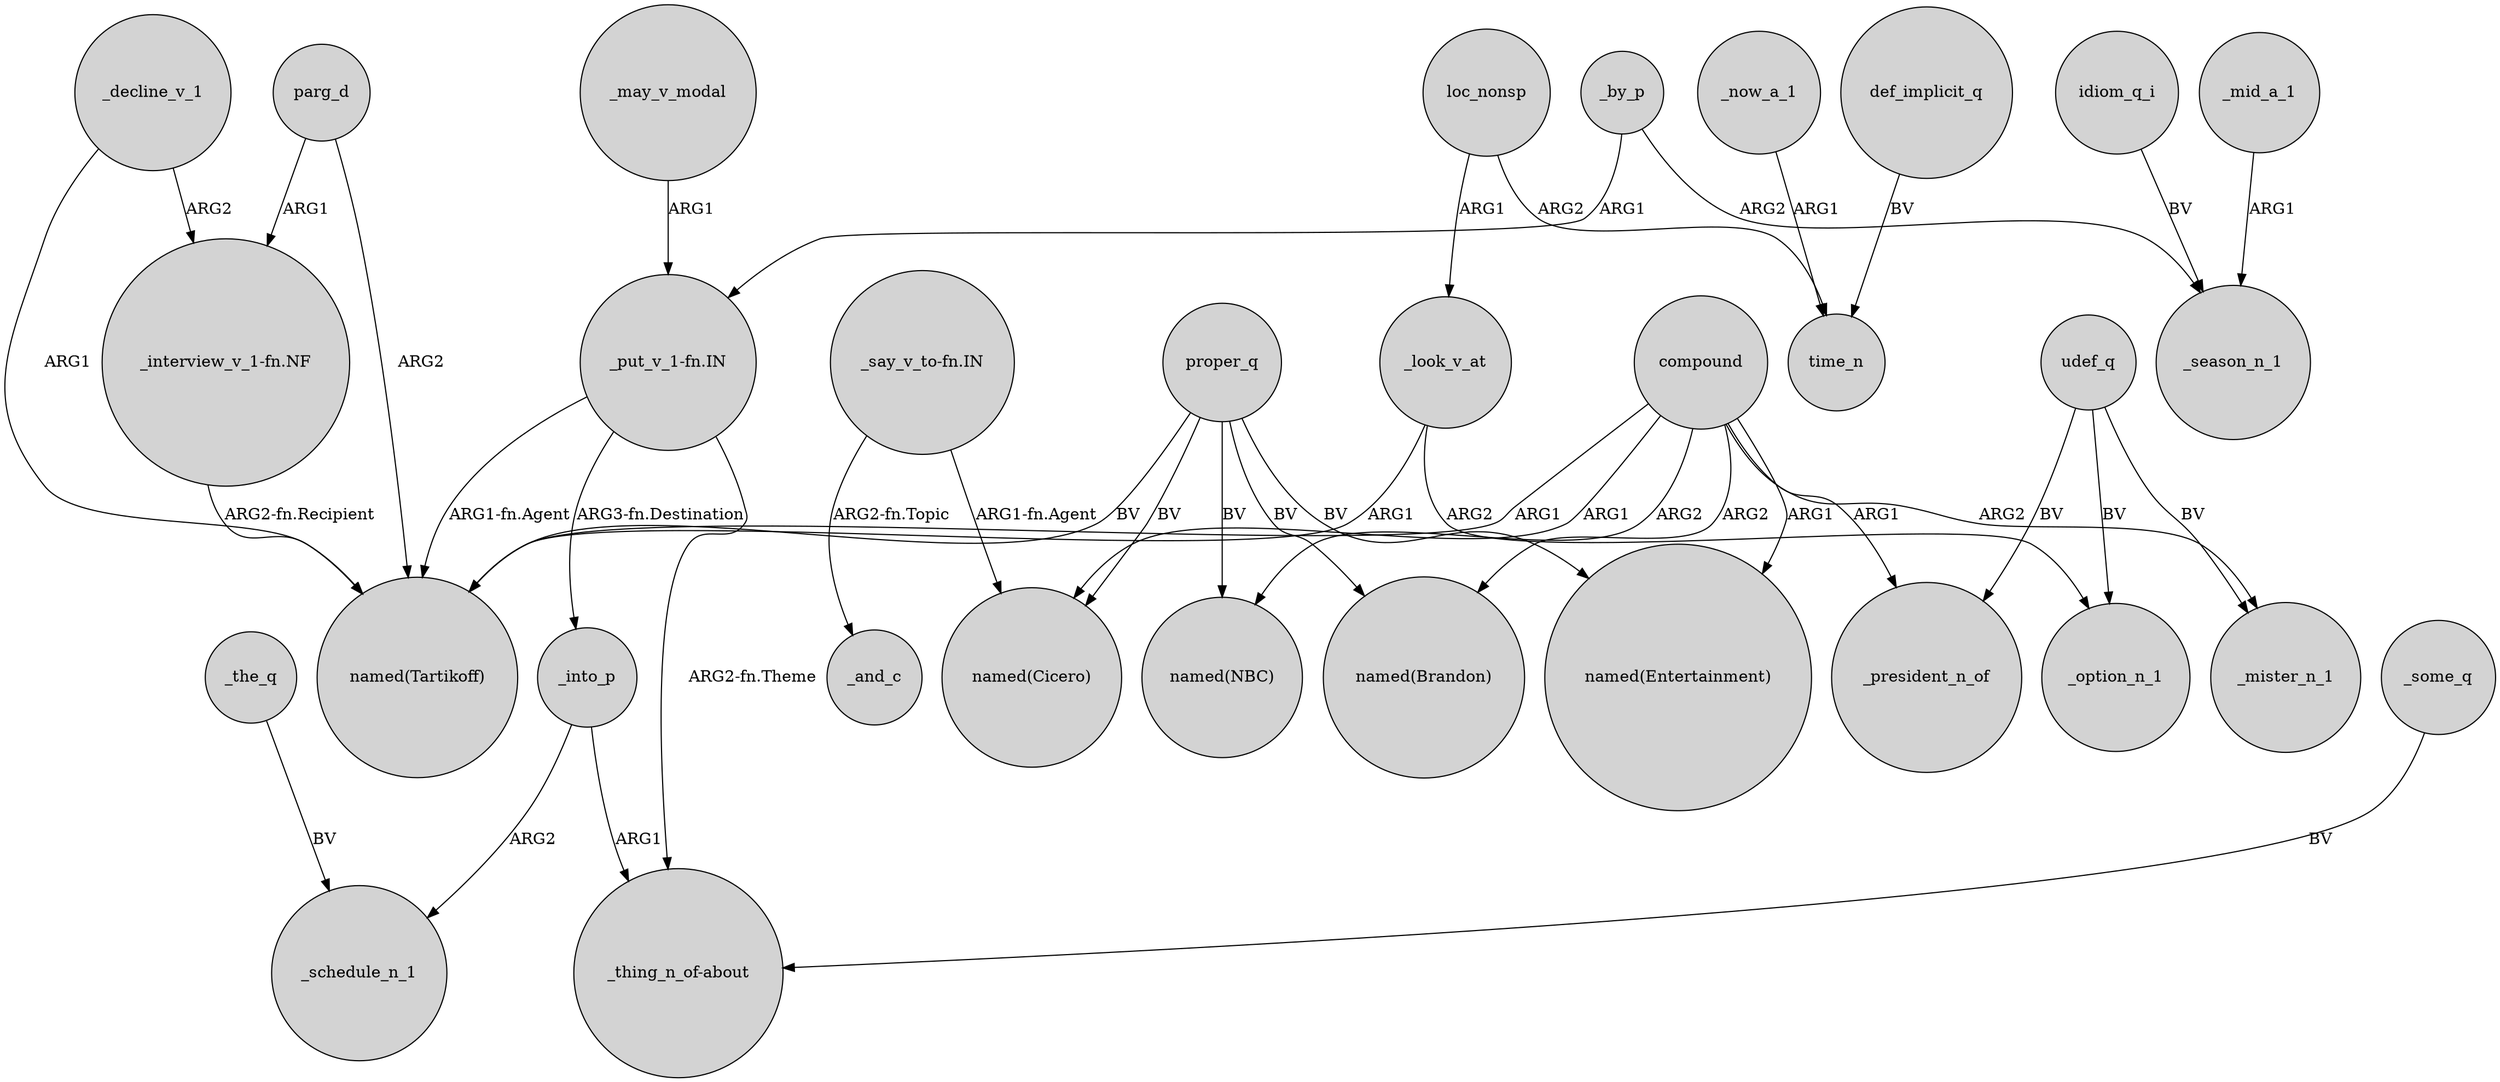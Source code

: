 digraph {
	node [shape=circle style=filled]
	"_put_v_1-fn.IN" -> _into_p [label="ARG3-fn.Destination"]
	parg_d -> "_interview_v_1-fn.NF" [label=ARG1]
	"_say_v_to-fn.IN" -> "named(Cicero)" [label="ARG1-fn.Agent"]
	proper_q -> "named(Brandon)" [label=BV]
	compound -> "named(Brandon)" [label=ARG2]
	_decline_v_1 -> "_interview_v_1-fn.NF" [label=ARG2]
	_may_v_modal -> "_put_v_1-fn.IN" [label=ARG1]
	udef_q -> _option_n_1 [label=BV]
	loc_nonsp -> _look_v_at [label=ARG1]
	idiom_q_i -> _season_n_1 [label=BV]
	compound -> "named(Tartikoff)" [label=ARG1]
	proper_q -> "named(NBC)" [label=BV]
	proper_q -> "named(Cicero)" [label=BV]
	compound -> _mister_n_1 [label=ARG2]
	udef_q -> _mister_n_1 [label=BV]
	_into_p -> "_thing_n_of-about" [label=ARG1]
	_decline_v_1 -> "named(Tartikoff)" [label=ARG1]
	loc_nonsp -> time_n [label=ARG2]
	_look_v_at -> "named(Tartikoff)" [label=ARG1]
	parg_d -> "named(Tartikoff)" [label=ARG2]
	_into_p -> _schedule_n_1 [label=ARG2]
	compound -> _president_n_of [label=ARG1]
	udef_q -> _president_n_of [label=BV]
	_look_v_at -> _option_n_1 [label=ARG2]
	compound -> "named(Cicero)" [label=ARG1]
	"_interview_v_1-fn.NF" -> "named(Tartikoff)" [label="ARG2-fn.Recipient"]
	_now_a_1 -> time_n [label=ARG1]
	"_say_v_to-fn.IN" -> _and_c [label="ARG2-fn.Topic"]
	_mid_a_1 -> _season_n_1 [label=ARG1]
	proper_q -> "named(Entertainment)" [label=BV]
	compound -> "named(NBC)" [label=ARG2]
	_by_p -> "_put_v_1-fn.IN" [label=ARG1]
	_the_q -> _schedule_n_1 [label=BV]
	proper_q -> "named(Tartikoff)" [label=BV]
	"_put_v_1-fn.IN" -> "named(Tartikoff)" [label="ARG1-fn.Agent"]
	compound -> "named(Entertainment)" [label=ARG1]
	_some_q -> "_thing_n_of-about" [label=BV]
	_by_p -> _season_n_1 [label=ARG2]
	"_put_v_1-fn.IN" -> "_thing_n_of-about" [label="ARG2-fn.Theme"]
	def_implicit_q -> time_n [label=BV]
}
